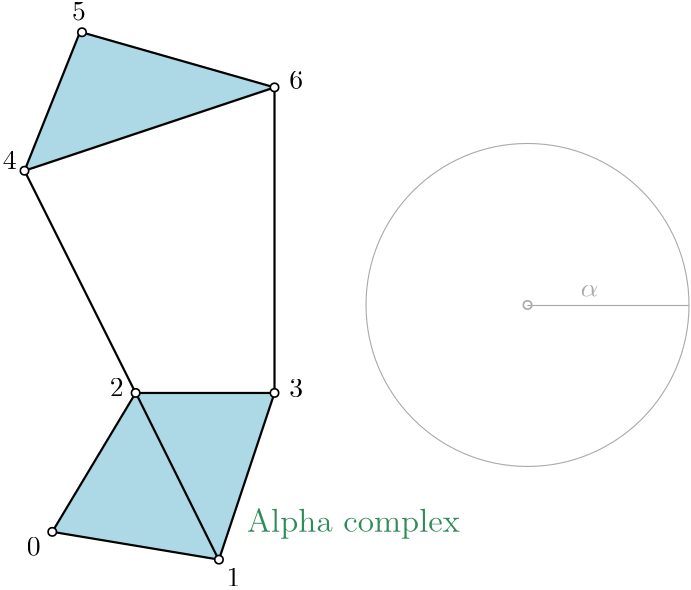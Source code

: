 <?xml version="1.0"?>
<!DOCTYPE ipe SYSTEM "ipe.dtd">
<ipe version="70107" creator="Ipe 7.1.10">
<info created="D:20150603143945" modified="D:20160404172133"/>
<ipestyle name="basic">
<symbol name="arrow/arc(spx)">
<path stroke="sym-stroke" fill="sym-stroke" pen="sym-pen">
0 0 m
-1 0.333 l
-1 -0.333 l
h
</path>
</symbol>
<symbol name="arrow/farc(spx)">
<path stroke="sym-stroke" fill="white" pen="sym-pen">
0 0 m
-1 0.333 l
-1 -0.333 l
h
</path>
</symbol>
<symbol name="mark/circle(sx)" transformations="translations">
<path fill="sym-stroke">
0.6 0 0 0.6 0 0 e
0.4 0 0 0.4 0 0 e
</path>
</symbol>
<symbol name="mark/disk(sx)" transformations="translations">
<path fill="sym-stroke">
0.6 0 0 0.6 0 0 e
</path>
</symbol>
<symbol name="mark/fdisk(sfx)" transformations="translations">
<group>
<path fill="sym-fill">
0.5 0 0 0.5 0 0 e
</path>
<path fill="sym-stroke" fillrule="eofill">
0.6 0 0 0.6 0 0 e
0.4 0 0 0.4 0 0 e
</path>
</group>
</symbol>
<symbol name="mark/box(sx)" transformations="translations">
<path fill="sym-stroke" fillrule="eofill">
-0.6 -0.6 m
0.6 -0.6 l
0.6 0.6 l
-0.6 0.6 l
h
-0.4 -0.4 m
0.4 -0.4 l
0.4 0.4 l
-0.4 0.4 l
h
</path>
</symbol>
<symbol name="mark/square(sx)" transformations="translations">
<path fill="sym-stroke">
-0.6 -0.6 m
0.6 -0.6 l
0.6 0.6 l
-0.6 0.6 l
h
</path>
</symbol>
<symbol name="mark/fsquare(sfx)" transformations="translations">
<group>
<path fill="sym-fill">
-0.5 -0.5 m
0.5 -0.5 l
0.5 0.5 l
-0.5 0.5 l
h
</path>
<path fill="sym-stroke" fillrule="eofill">
-0.6 -0.6 m
0.6 -0.6 l
0.6 0.6 l
-0.6 0.6 l
h
-0.4 -0.4 m
0.4 -0.4 l
0.4 0.4 l
-0.4 0.4 l
h
</path>
</group>
</symbol>
<symbol name="mark/cross(sx)" transformations="translations">
<group>
<path fill="sym-stroke">
-0.43 -0.57 m
0.57 0.43 l
0.43 0.57 l
-0.57 -0.43 l
h
</path>
<path fill="sym-stroke">
-0.43 0.57 m
0.57 -0.43 l
0.43 -0.57 l
-0.57 0.43 l
h
</path>
</group>
</symbol>
<symbol name="arrow/fnormal(spx)">
<path stroke="sym-stroke" fill="white" pen="sym-pen">
0 0 m
-1 0.333 l
-1 -0.333 l
h
</path>
</symbol>
<symbol name="arrow/pointed(spx)">
<path stroke="sym-stroke" fill="sym-stroke" pen="sym-pen">
0 0 m
-1 0.333 l
-0.8 0 l
-1 -0.333 l
h
</path>
</symbol>
<symbol name="arrow/fpointed(spx)">
<path stroke="sym-stroke" fill="white" pen="sym-pen">
0 0 m
-1 0.333 l
-0.8 0 l
-1 -0.333 l
h
</path>
</symbol>
<symbol name="arrow/linear(spx)">
<path stroke="sym-stroke" pen="sym-pen">
-1 0.333 m
0 0 l
-1 -0.333 l
</path>
</symbol>
<symbol name="arrow/fdouble(spx)">
<path stroke="sym-stroke" fill="white" pen="sym-pen">
0 0 m
-1 0.333 l
-1 -0.333 l
h
-1 0 m
-2 0.333 l
-2 -0.333 l
h
</path>
</symbol>
<symbol name="arrow/double(spx)">
<path stroke="sym-stroke" fill="sym-stroke" pen="sym-pen">
0 0 m
-1 0.333 l
-1 -0.333 l
h
-1 0 m
-2 0.333 l
-2 -0.333 l
h
</path>
</symbol>
<pen name="heavier" value="0.8"/>
<pen name="fat" value="1.2"/>
<pen name="ultrafat" value="2"/>
<symbolsize name="large" value="5"/>
<symbolsize name="small" value="2"/>
<symbolsize name="tiny" value="1.1"/>
<arrowsize name="large" value="10"/>
<arrowsize name="small" value="5"/>
<arrowsize name="tiny" value="3"/>
<color name="red" value="1 0 0"/>
<color name="green" value="0 1 0"/>
<color name="blue" value="0 0 1"/>
<color name="yellow" value="1 1 0"/>
<color name="orange" value="1 0.647 0"/>
<color name="gold" value="1 0.843 0"/>
<color name="purple" value="0.627 0.125 0.941"/>
<color name="gray" value="0.745"/>
<color name="brown" value="0.647 0.165 0.165"/>
<color name="navy" value="0 0 0.502"/>
<color name="pink" value="1 0.753 0.796"/>
<color name="seagreen" value="0.18 0.545 0.341"/>
<color name="turquoise" value="0.251 0.878 0.816"/>
<color name="violet" value="0.933 0.51 0.933"/>
<color name="darkblue" value="0 0 0.545"/>
<color name="darkcyan" value="0 0.545 0.545"/>
<color name="darkgray" value="0.663"/>
<color name="darkgreen" value="0 0.392 0"/>
<color name="darkmagenta" value="0.545 0 0.545"/>
<color name="darkorange" value="1 0.549 0"/>
<color name="darkred" value="0.545 0 0"/>
<color name="lightblue" value="0.678 0.847 0.902"/>
<color name="lightcyan" value="0.878 1 1"/>
<color name="lightgray" value="0.827"/>
<color name="lightgreen" value="0.565 0.933 0.565"/>
<color name="lightyellow" value="1 1 0.878"/>
<dashstyle name="dashed" value="[4] 0"/>
<dashstyle name="dotted" value="[1 3] 0"/>
<dashstyle name="dash dotted" value="[4 2 1 2] 0"/>
<dashstyle name="dash dot dotted" value="[4 2 1 2 1 2] 0"/>
<textsize name="large" value="\large"/>
<textsize name="small" value="\small"/>
<textsize name="tiny" value="\tiny"/>
<textsize name="Large" value="\Large"/>
<textsize name="LARGE" value="\LARGE"/>
<textsize name="huge" value="\huge"/>
<textsize name="Huge" value="\Huge"/>
<textsize name="footnote" value="\footnotesize"/>
<textstyle name="center" begin="\begin{center}" end="\end{center}"/>
<textstyle name="itemize" begin="\begin{itemize}" end="\end{itemize}"/>
<textstyle name="item" begin="\begin{itemize}\item{}" end="\end{itemize}"/>
<gridsize name="4 pts" value="4"/>
<gridsize name="8 pts (~3 mm)" value="8"/>
<gridsize name="16 pts (~6 mm)" value="16"/>
<gridsize name="32 pts (~12 mm)" value="32"/>
<gridsize name="10 pts (~3.5 mm)" value="10"/>
<gridsize name="20 pts (~7 mm)" value="20"/>
<gridsize name="14 pts (~5 mm)" value="14"/>
<gridsize name="28 pts (~10 mm)" value="28"/>
<gridsize name="56 pts (~20 mm)" value="56"/>
<anglesize name="90 deg" value="90"/>
<anglesize name="60 deg" value="60"/>
<anglesize name="45 deg" value="45"/>
<anglesize name="30 deg" value="30"/>
<anglesize name="22.5 deg" value="22.5"/>
<tiling name="falling" angle="-60" step="4" width="1"/>
<tiling name="rising" angle="30" step="4" width="1"/>
</ipestyle>
<page>
<layer name="alpha"/>
<view layers="alpha" active="alpha"/>
<path layer="alpha" fill="lightblue">
109.771 601.912 m
159.595 601.797 l
140.058 541.915 l
h
</path>
<path fill="lightblue">
79.8776 552.169 m
109.756 601.699 l
139.812 542.209 l
h
</path>
<path fill="lightblue">
69.8453 682.419 m
159.925 712.208 l
90.12 732.039 l
h
</path>
<text matrix="1 0 0 1 -230.178 22.1775" transformations="translations" pos="380 530" stroke="seagreen" type="label" width="76.735" height="8.307" depth="2.32" valign="baseline" size="large">Alpha complex</text>
<text matrix="1 0 0 1 -212.333 18.6762" transformations="translations" pos="282.952 524.893" stroke="black" type="label" width="4.981" height="6.42" depth="0" valign="baseline">0</text>
<text matrix="1 0 0 1 -210.178 22.1775" transformations="translations" pos="352.708 510.349" stroke="black" type="label" width="4.981" height="6.42" depth="0" valign="baseline">1</text>
<text matrix="1 0 0 1 -210.178 22.1775" transformations="translations" pos="310.693 578.759" stroke="black" type="label" width="4.981" height="6.42" depth="0" valign="baseline">2</text>
<text matrix="1 0 0 1 -210.178 22.1775" transformations="translations" pos="375.332 578.49" stroke="black" type="label" width="4.981" height="6.42" depth="0" valign="baseline">3</text>
<text matrix="1 0 0 1 -210.178 22.1775" transformations="translations" pos="272.179 660.635" stroke="black" type="label" width="4.981" height="6.42" depth="0" valign="baseline">4</text>
<text matrix="1 0 0 1 -209.478 12.0238" transformations="translations" pos="296.419 724.197" stroke="black" type="label" width="4.981" height="6.42" depth="0" valign="baseline">5</text>
<text matrix="1 0 0 1 -210.178 22.1775" transformations="translations" pos="375.332 689.453" stroke="black" type="label" width="4.981" height="6.42" depth="0" valign="baseline">6</text>
<path matrix="1 0 0 1 31.9779 -58.7483" stroke="darkgray">
58.1341 0 0 58.1341 218.925 692.601 e
</path>
<path matrix="1 0 0 1 29.8225 22.1775" stroke="black" pen="heavier">
60 710 m
40 660 l
</path>
<path matrix="1 0 0 1 29.8225 22.1775" stroke="black" pen="heavier">
40 660 m
130 690 l
</path>
<path matrix="1 0 0 1 29.8225 22.1775" stroke="black" pen="heavier">
130 690 m
60 710 l
</path>
<path matrix="1 0 0 1 29.8225 22.1775" stroke="black" pen="heavier">
40 660 m
80 580 l
</path>
<path matrix="1 0 0 1 29.8225 22.1775" stroke="black" pen="heavier">
80 580 m
130 580 l
130 580 l
</path>
<path matrix="1 0 0 1 29.8225 22.1775" stroke="black" pen="heavier">
130 580 m
110 520 l
</path>
<path matrix="1 0 0 1 29.8225 22.1775" stroke="black" pen="heavier">
110 520 m
50 530 l
50 530 l
50 530 l
</path>
<path matrix="1 0 0 1 29.8225 22.1775" stroke="black" pen="heavier">
50 530 m
80 580 l
</path>
<path matrix="1 0 0 1 29.8225 22.1775" stroke="black" pen="heavier">
130 580 m
130 690 l
</path>
<use matrix="1 0 0 1 142.618 -109.867" name="mark/fdisk(sfx)" pos="108.285 743.72" size="normal" stroke="darkgray" fill="white"/>
<path matrix="1 0 0 1 142.618 -109.867" stroke="darkgray">
108.275 743.531 m
166.45 743.531 l
</path>
<text matrix="1 0 0 1 142.618 -109.867" transformations="translations" pos="127.397 746.763" stroke="darkgray" type="label" width="6.41" height="4.289" depth="0" valign="baseline">$\alpha$</text>
<use matrix="1 0 0 1 -209.478 12.0238" name="mark/fdisk(sfx)" pos="300 720" size="normal" stroke="black" fill="white"/>
<use matrix="1 0 0 1 -210.178 22.1775" name="mark/fdisk(sfx)" pos="280 660" size="normal" stroke="black" fill="white"/>
<use matrix="1 0 0 1 -210.178 22.1775" name="mark/fdisk(sfx)" pos="370 690" size="normal" stroke="black" fill="white"/>
<use matrix="1 0 0 1 -210.178 22.1775" name="mark/fdisk(sfx)" pos="370 580" size="normal" stroke="black" fill="white"/>
<use matrix="1 0 0 1 -210.178 22.1775" name="mark/fdisk(sfx)" pos="290 530" size="normal" stroke="black" fill="white"/>
<path matrix="1 0 0 1 -40 -8" stroke="black" pen="heavier">
150.038 609.9 m
179.929 549.727 l
</path>
<use matrix="1 0 0 1 -210.178 22.1775" name="mark/fdisk(sfx)" pos="320 580" size="normal" stroke="black" fill="white"/>
<use matrix="1 0 0 1 -210.178 22.1775" name="mark/fdisk(sfx)" pos="350 520" size="normal" stroke="black" fill="white"/>
</page>
</ipe>
